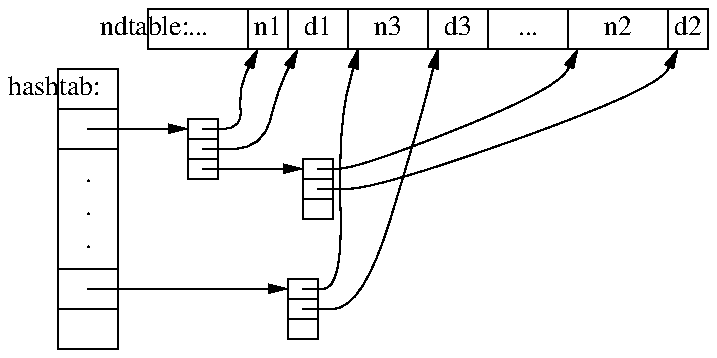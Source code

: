 .PS
lineweight = 0.01
define ndblock {
	box wid boxwid/2 ht boxht/2; down
	box same with .n at last box.s; box same
	spline -> right .2 from 3rd last box to N$1.sw-(dx,$2) to N$1.sw+(dx,0)
	spline -> right .3 from 2nd last box to D$1.sw-(dx,$2) to D$1.sw+(dx,0)
}
boxht = 0.2; boxwid = 0.3; dx = 0.05

Htab:   "hashtab: "; box; down; box with .n at 1st box .s
        box ht 3*boxht "." "." "."; box; box
NDtab:  right; "ndtable: " at 1st box+(.3,.3)
        box wid .5 "..."
        N1: box wid .2 "n1";  D1: box wid .3 "d1"
        N3: box wid .4 "n3";  D3: box wid .3 "d3"
            box wid .4 "..."
        N2: box wid .5 "n2";  D2: box wid .2 "d2"
arrow right from 2nd box
ndblock(1, 0.2)
arrow right from last box
ndblock(2, 0.2)
arrow right 2*linewid from 4th box
ndblock(3, 0.4)
.PE
